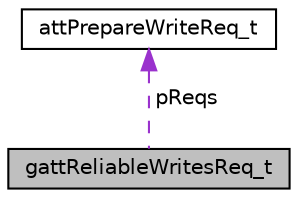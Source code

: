 digraph "gattReliableWritesReq_t"
{
  edge [fontname="Helvetica",fontsize="10",labelfontname="Helvetica",labelfontsize="10"];
  node [fontname="Helvetica",fontsize="10",shape=record];
  Node1 [label="gattReliableWritesReq_t",height=0.2,width=0.4,color="black", fillcolor="grey75", style="filled" fontcolor="black"];
  Node2 -> Node1 [dir="back",color="darkorchid3",fontsize="10",style="dashed",label=" pReqs" ,fontname="Helvetica"];
  Node2 [label="attPrepareWriteReq_t",height=0.2,width=0.4,color="black", fillcolor="white", style="filled",URL="$structatt_prepare_write_req__t.html"];
}
